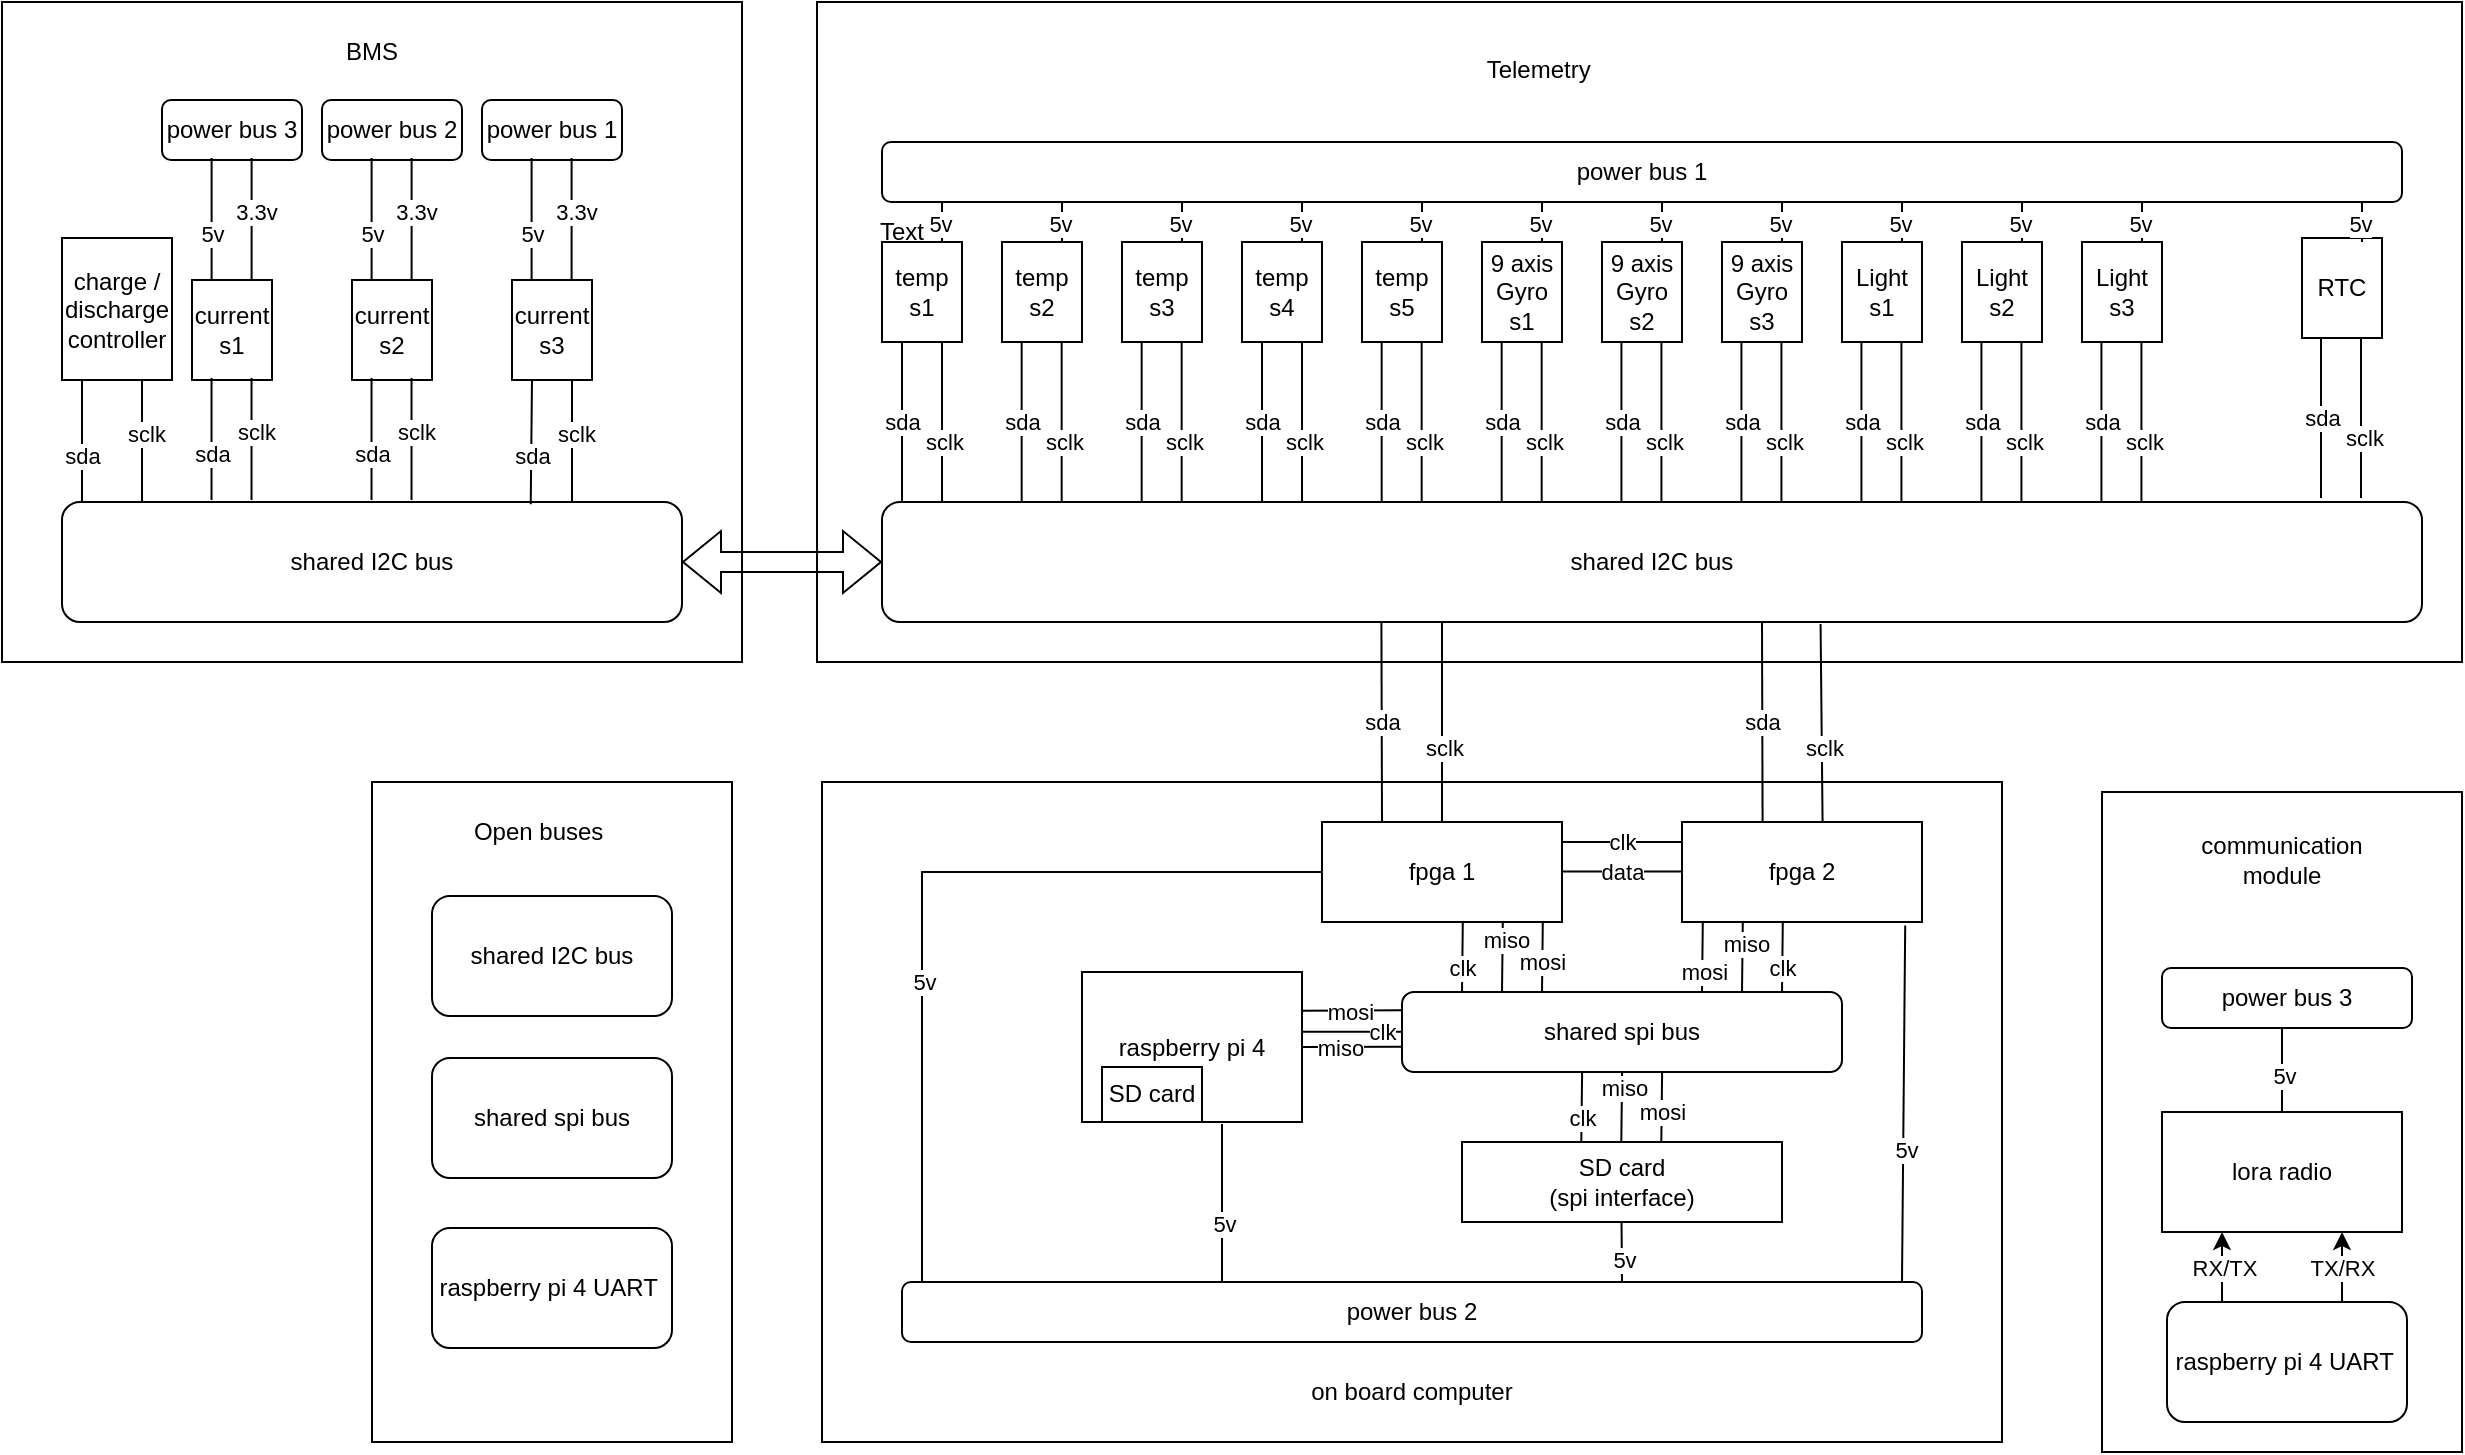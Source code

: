 <mxfile version="26.0.10">
  <diagram name="Page-1" id="bsBIxXo66SyJ4SMhKerk">
    <mxGraphModel dx="2284" dy="1846" grid="1" gridSize="10" guides="1" tooltips="1" connect="1" arrows="1" fold="1" page="1" pageScale="1" pageWidth="850" pageHeight="1100" math="0" shadow="0">
      <root>
        <mxCell id="0" />
        <mxCell id="1" parent="0" />
        <mxCell id="qgOZdKixDzJ8qkSyJ_fD-238" value="" style="rounded=0;whiteSpace=wrap;html=1;" parent="1" vertex="1">
          <mxGeometry x="-95" y="380" width="180" height="330" as="geometry" />
        </mxCell>
        <mxCell id="qgOZdKixDzJ8qkSyJ_fD-114" value="" style="rounded=0;whiteSpace=wrap;html=1;" parent="1" vertex="1">
          <mxGeometry x="-280" y="-10" width="370" height="330" as="geometry" />
        </mxCell>
        <mxCell id="qgOZdKixDzJ8qkSyJ_fD-48" value="" style="rounded=0;whiteSpace=wrap;html=1;" parent="1" vertex="1">
          <mxGeometry x="127.5" y="-10" width="822.5" height="330" as="geometry" />
        </mxCell>
        <mxCell id="qgOZdKixDzJ8qkSyJ_fD-2" value="" style="rounded=0;whiteSpace=wrap;html=1;" parent="1" vertex="1">
          <mxGeometry x="130" y="380" width="590" height="330" as="geometry" />
        </mxCell>
        <mxCell id="qgOZdKixDzJ8qkSyJ_fD-5" value="shared I2C bus" style="rounded=1;whiteSpace=wrap;html=1;" parent="1" vertex="1">
          <mxGeometry x="160" y="240" width="770" height="60" as="geometry" />
        </mxCell>
        <mxCell id="qgOZdKixDzJ8qkSyJ_fD-6" value="raspberry pi 4" style="rounded=0;whiteSpace=wrap;html=1;" parent="1" vertex="1">
          <mxGeometry x="260" y="475" width="110" height="75" as="geometry" />
        </mxCell>
        <mxCell id="qgOZdKixDzJ8qkSyJ_fD-7" value="fpga 1" style="rounded=0;whiteSpace=wrap;html=1;" parent="1" vertex="1">
          <mxGeometry x="380" y="400" width="120" height="50" as="geometry" />
        </mxCell>
        <mxCell id="qgOZdKixDzJ8qkSyJ_fD-8" value="fpga 2" style="rounded=0;whiteSpace=wrap;html=1;" parent="1" vertex="1">
          <mxGeometry x="560" y="400" width="120" height="50" as="geometry" />
        </mxCell>
        <mxCell id="qgOZdKixDzJ8qkSyJ_fD-10" value="temp&lt;div&gt;s1&lt;/div&gt;" style="rounded=0;whiteSpace=wrap;html=1;" parent="1" vertex="1">
          <mxGeometry x="160" y="110" width="40" height="50" as="geometry" />
        </mxCell>
        <mxCell id="qgOZdKixDzJ8qkSyJ_fD-11" value="temp&lt;div&gt;s2&lt;/div&gt;" style="rounded=0;whiteSpace=wrap;html=1;" parent="1" vertex="1">
          <mxGeometry x="220" y="110" width="40" height="50" as="geometry" />
        </mxCell>
        <mxCell id="qgOZdKixDzJ8qkSyJ_fD-12" value="temp&lt;div&gt;s3&lt;/div&gt;" style="rounded=0;whiteSpace=wrap;html=1;" parent="1" vertex="1">
          <mxGeometry x="280" y="110" width="40" height="50" as="geometry" />
        </mxCell>
        <mxCell id="qgOZdKixDzJ8qkSyJ_fD-13" value="temp&lt;div&gt;s4&lt;/div&gt;" style="rounded=0;whiteSpace=wrap;html=1;" parent="1" vertex="1">
          <mxGeometry x="340" y="110" width="40" height="50" as="geometry" />
        </mxCell>
        <mxCell id="qgOZdKixDzJ8qkSyJ_fD-16" value="SD card" style="rounded=0;whiteSpace=wrap;html=1;" parent="1" vertex="1">
          <mxGeometry x="270" y="522.5" width="50" height="27.5" as="geometry" />
        </mxCell>
        <mxCell id="qgOZdKixDzJ8qkSyJ_fD-17" value="SD card&lt;div&gt;(spi interface)&lt;/div&gt;" style="rounded=0;whiteSpace=wrap;html=1;" parent="1" vertex="1">
          <mxGeometry x="450" y="560" width="160" height="40" as="geometry" />
        </mxCell>
        <mxCell id="qgOZdKixDzJ8qkSyJ_fD-18" value="temp&lt;div&gt;s5&lt;/div&gt;" style="rounded=0;whiteSpace=wrap;html=1;" parent="1" vertex="1">
          <mxGeometry x="400" y="110" width="40" height="50" as="geometry" />
        </mxCell>
        <mxCell id="qgOZdKixDzJ8qkSyJ_fD-21" value="9 axis&lt;div&gt;Gyro s1&lt;/div&gt;" style="rounded=0;whiteSpace=wrap;html=1;" parent="1" vertex="1">
          <mxGeometry x="460" y="110" width="40" height="50" as="geometry" />
        </mxCell>
        <mxCell id="qgOZdKixDzJ8qkSyJ_fD-22" value="9 axis&lt;div&gt;Gyro s2&lt;/div&gt;" style="rounded=0;whiteSpace=wrap;html=1;" parent="1" vertex="1">
          <mxGeometry x="520" y="110" width="40" height="50" as="geometry" />
        </mxCell>
        <mxCell id="qgOZdKixDzJ8qkSyJ_fD-23" value="9 axis&lt;div&gt;Gyro s3&lt;/div&gt;" style="rounded=0;whiteSpace=wrap;html=1;" parent="1" vertex="1">
          <mxGeometry x="580" y="110" width="40" height="50" as="geometry" />
        </mxCell>
        <mxCell id="qgOZdKixDzJ8qkSyJ_fD-25" value="current&lt;div&gt;s1&lt;/div&gt;" style="rounded=0;whiteSpace=wrap;html=1;" parent="1" vertex="1">
          <mxGeometry x="-185" y="129" width="40" height="50" as="geometry" />
        </mxCell>
        <mxCell id="qgOZdKixDzJ8qkSyJ_fD-26" value="current&lt;div&gt;s2&lt;/div&gt;" style="rounded=0;whiteSpace=wrap;html=1;" parent="1" vertex="1">
          <mxGeometry x="-105" y="129" width="40" height="50" as="geometry" />
        </mxCell>
        <mxCell id="qgOZdKixDzJ8qkSyJ_fD-27" value="current&lt;div&gt;s3&lt;/div&gt;" style="rounded=0;whiteSpace=wrap;html=1;" parent="1" vertex="1">
          <mxGeometry x="-25" y="129" width="40" height="50" as="geometry" />
        </mxCell>
        <mxCell id="qgOZdKixDzJ8qkSyJ_fD-49" value="Telemetry&amp;nbsp;" style="text;html=1;align=center;verticalAlign=middle;whiteSpace=wrap;rounded=0;" parent="1" vertex="1">
          <mxGeometry x="390" y="9" width="200" height="30" as="geometry" />
        </mxCell>
        <mxCell id="qgOZdKixDzJ8qkSyJ_fD-52" value="sda" style="endArrow=none;html=1;rounded=0;entryX=0.25;entryY=1;entryDx=0;entryDy=0;" parent="1" target="qgOZdKixDzJ8qkSyJ_fD-10" edge="1">
          <mxGeometry width="50" height="50" relative="1" as="geometry">
            <mxPoint x="170" y="240" as="sourcePoint" />
            <mxPoint x="220" y="190" as="targetPoint" />
          </mxGeometry>
        </mxCell>
        <mxCell id="qgOZdKixDzJ8qkSyJ_fD-53" value="" style="endArrow=none;html=1;rounded=0;entryX=0.25;entryY=1;entryDx=0;entryDy=0;" parent="1" edge="1">
          <mxGeometry width="50" height="50" relative="1" as="geometry">
            <mxPoint x="190" y="240" as="sourcePoint" />
            <mxPoint x="190" y="160" as="targetPoint" />
          </mxGeometry>
        </mxCell>
        <mxCell id="qgOZdKixDzJ8qkSyJ_fD-54" value="sclk" style="edgeLabel;html=1;align=center;verticalAlign=middle;resizable=0;points=[];" parent="qgOZdKixDzJ8qkSyJ_fD-53" vertex="1" connectable="0">
          <mxGeometry x="-0.25" y="-1" relative="1" as="geometry">
            <mxPoint as="offset" />
          </mxGeometry>
        </mxCell>
        <mxCell id="qgOZdKixDzJ8qkSyJ_fD-55" value="sda" style="endArrow=none;html=1;rounded=0;entryX=0.25;entryY=1;entryDx=0;entryDy=0;" parent="1" edge="1">
          <mxGeometry width="50" height="50" relative="1" as="geometry">
            <mxPoint x="229.83" y="240" as="sourcePoint" />
            <mxPoint x="229.83" y="160" as="targetPoint" />
          </mxGeometry>
        </mxCell>
        <mxCell id="qgOZdKixDzJ8qkSyJ_fD-56" value="" style="endArrow=none;html=1;rounded=0;entryX=0.25;entryY=1;entryDx=0;entryDy=0;" parent="1" edge="1">
          <mxGeometry width="50" height="50" relative="1" as="geometry">
            <mxPoint x="249.83" y="240" as="sourcePoint" />
            <mxPoint x="249.83" y="160" as="targetPoint" />
          </mxGeometry>
        </mxCell>
        <mxCell id="qgOZdKixDzJ8qkSyJ_fD-57" value="sclk" style="edgeLabel;html=1;align=center;verticalAlign=middle;resizable=0;points=[];" parent="qgOZdKixDzJ8qkSyJ_fD-56" vertex="1" connectable="0">
          <mxGeometry x="-0.25" y="-1" relative="1" as="geometry">
            <mxPoint as="offset" />
          </mxGeometry>
        </mxCell>
        <mxCell id="qgOZdKixDzJ8qkSyJ_fD-58" value="sda" style="endArrow=none;html=1;rounded=0;entryX=0.25;entryY=1;entryDx=0;entryDy=0;" parent="1" edge="1">
          <mxGeometry width="50" height="50" relative="1" as="geometry">
            <mxPoint x="289.83" y="240" as="sourcePoint" />
            <mxPoint x="289.83" y="160" as="targetPoint" />
          </mxGeometry>
        </mxCell>
        <mxCell id="qgOZdKixDzJ8qkSyJ_fD-59" value="" style="endArrow=none;html=1;rounded=0;entryX=0.25;entryY=1;entryDx=0;entryDy=0;" parent="1" edge="1">
          <mxGeometry width="50" height="50" relative="1" as="geometry">
            <mxPoint x="309.83" y="240" as="sourcePoint" />
            <mxPoint x="309.83" y="160" as="targetPoint" />
          </mxGeometry>
        </mxCell>
        <mxCell id="qgOZdKixDzJ8qkSyJ_fD-60" value="sclk" style="edgeLabel;html=1;align=center;verticalAlign=middle;resizable=0;points=[];" parent="qgOZdKixDzJ8qkSyJ_fD-59" vertex="1" connectable="0">
          <mxGeometry x="-0.25" y="-1" relative="1" as="geometry">
            <mxPoint as="offset" />
          </mxGeometry>
        </mxCell>
        <mxCell id="qgOZdKixDzJ8qkSyJ_fD-61" value="sda" style="endArrow=none;html=1;rounded=0;entryX=0.25;entryY=1;entryDx=0;entryDy=0;" parent="1" edge="1">
          <mxGeometry width="50" height="50" relative="1" as="geometry">
            <mxPoint x="350" y="240" as="sourcePoint" />
            <mxPoint x="350" y="160" as="targetPoint" />
          </mxGeometry>
        </mxCell>
        <mxCell id="qgOZdKixDzJ8qkSyJ_fD-62" value="" style="endArrow=none;html=1;rounded=0;entryX=0.25;entryY=1;entryDx=0;entryDy=0;" parent="1" edge="1">
          <mxGeometry width="50" height="50" relative="1" as="geometry">
            <mxPoint x="370" y="240" as="sourcePoint" />
            <mxPoint x="370" y="160" as="targetPoint" />
          </mxGeometry>
        </mxCell>
        <mxCell id="qgOZdKixDzJ8qkSyJ_fD-63" value="sclk" style="edgeLabel;html=1;align=center;verticalAlign=middle;resizable=0;points=[];" parent="qgOZdKixDzJ8qkSyJ_fD-62" vertex="1" connectable="0">
          <mxGeometry x="-0.25" y="-1" relative="1" as="geometry">
            <mxPoint as="offset" />
          </mxGeometry>
        </mxCell>
        <mxCell id="qgOZdKixDzJ8qkSyJ_fD-64" value="sda" style="endArrow=none;html=1;rounded=0;entryX=0.25;entryY=1;entryDx=0;entryDy=0;" parent="1" edge="1">
          <mxGeometry width="50" height="50" relative="1" as="geometry">
            <mxPoint x="409.83" y="240" as="sourcePoint" />
            <mxPoint x="409.83" y="160" as="targetPoint" />
          </mxGeometry>
        </mxCell>
        <mxCell id="qgOZdKixDzJ8qkSyJ_fD-65" value="" style="endArrow=none;html=1;rounded=0;entryX=0.25;entryY=1;entryDx=0;entryDy=0;" parent="1" edge="1">
          <mxGeometry width="50" height="50" relative="1" as="geometry">
            <mxPoint x="429.83" y="240" as="sourcePoint" />
            <mxPoint x="429.83" y="160" as="targetPoint" />
          </mxGeometry>
        </mxCell>
        <mxCell id="qgOZdKixDzJ8qkSyJ_fD-66" value="sclk" style="edgeLabel;html=1;align=center;verticalAlign=middle;resizable=0;points=[];" parent="qgOZdKixDzJ8qkSyJ_fD-65" vertex="1" connectable="0">
          <mxGeometry x="-0.25" y="-1" relative="1" as="geometry">
            <mxPoint as="offset" />
          </mxGeometry>
        </mxCell>
        <mxCell id="qgOZdKixDzJ8qkSyJ_fD-67" value="sda" style="endArrow=none;html=1;rounded=0;entryX=0.25;entryY=1;entryDx=0;entryDy=0;" parent="1" edge="1">
          <mxGeometry width="50" height="50" relative="1" as="geometry">
            <mxPoint x="469.83" y="240" as="sourcePoint" />
            <mxPoint x="469.83" y="160" as="targetPoint" />
          </mxGeometry>
        </mxCell>
        <mxCell id="qgOZdKixDzJ8qkSyJ_fD-68" value="" style="endArrow=none;html=1;rounded=0;entryX=0.25;entryY=1;entryDx=0;entryDy=0;" parent="1" edge="1">
          <mxGeometry width="50" height="50" relative="1" as="geometry">
            <mxPoint x="489.83" y="240" as="sourcePoint" />
            <mxPoint x="489.83" y="160" as="targetPoint" />
          </mxGeometry>
        </mxCell>
        <mxCell id="qgOZdKixDzJ8qkSyJ_fD-69" value="sclk" style="edgeLabel;html=1;align=center;verticalAlign=middle;resizable=0;points=[];" parent="qgOZdKixDzJ8qkSyJ_fD-68" vertex="1" connectable="0">
          <mxGeometry x="-0.25" y="-1" relative="1" as="geometry">
            <mxPoint as="offset" />
          </mxGeometry>
        </mxCell>
        <mxCell id="qgOZdKixDzJ8qkSyJ_fD-70" value="sda" style="endArrow=none;html=1;rounded=0;entryX=0.25;entryY=1;entryDx=0;entryDy=0;" parent="1" edge="1">
          <mxGeometry width="50" height="50" relative="1" as="geometry">
            <mxPoint x="529.71" y="240" as="sourcePoint" />
            <mxPoint x="529.71" y="160" as="targetPoint" />
          </mxGeometry>
        </mxCell>
        <mxCell id="qgOZdKixDzJ8qkSyJ_fD-71" value="" style="endArrow=none;html=1;rounded=0;entryX=0.25;entryY=1;entryDx=0;entryDy=0;" parent="1" edge="1">
          <mxGeometry width="50" height="50" relative="1" as="geometry">
            <mxPoint x="549.71" y="240" as="sourcePoint" />
            <mxPoint x="549.71" y="160" as="targetPoint" />
          </mxGeometry>
        </mxCell>
        <mxCell id="qgOZdKixDzJ8qkSyJ_fD-72" value="sclk" style="edgeLabel;html=1;align=center;verticalAlign=middle;resizable=0;points=[];" parent="qgOZdKixDzJ8qkSyJ_fD-71" vertex="1" connectable="0">
          <mxGeometry x="-0.25" y="-1" relative="1" as="geometry">
            <mxPoint as="offset" />
          </mxGeometry>
        </mxCell>
        <mxCell id="qgOZdKixDzJ8qkSyJ_fD-73" value="sda" style="endArrow=none;html=1;rounded=0;entryX=0.25;entryY=1;entryDx=0;entryDy=0;" parent="1" edge="1">
          <mxGeometry width="50" height="50" relative="1" as="geometry">
            <mxPoint x="589.71" y="240" as="sourcePoint" />
            <mxPoint x="589.71" y="160" as="targetPoint" />
          </mxGeometry>
        </mxCell>
        <mxCell id="qgOZdKixDzJ8qkSyJ_fD-74" value="" style="endArrow=none;html=1;rounded=0;entryX=0.25;entryY=1;entryDx=0;entryDy=0;" parent="1" edge="1">
          <mxGeometry width="50" height="50" relative="1" as="geometry">
            <mxPoint x="609.71" y="240" as="sourcePoint" />
            <mxPoint x="609.71" y="160" as="targetPoint" />
          </mxGeometry>
        </mxCell>
        <mxCell id="qgOZdKixDzJ8qkSyJ_fD-75" value="sclk" style="edgeLabel;html=1;align=center;verticalAlign=middle;resizable=0;points=[];" parent="qgOZdKixDzJ8qkSyJ_fD-74" vertex="1" connectable="0">
          <mxGeometry x="-0.25" y="-1" relative="1" as="geometry">
            <mxPoint as="offset" />
          </mxGeometry>
        </mxCell>
        <mxCell id="qgOZdKixDzJ8qkSyJ_fD-76" value="sda" style="endArrow=none;html=1;rounded=0;entryX=0.25;entryY=1;entryDx=0;entryDy=0;" parent="1" edge="1">
          <mxGeometry width="50" height="50" relative="1" as="geometry">
            <mxPoint x="649.71" y="240" as="sourcePoint" />
            <mxPoint x="649.71" y="160" as="targetPoint" />
          </mxGeometry>
        </mxCell>
        <mxCell id="qgOZdKixDzJ8qkSyJ_fD-77" value="" style="endArrow=none;html=1;rounded=0;entryX=0.25;entryY=1;entryDx=0;entryDy=0;" parent="1" edge="1">
          <mxGeometry width="50" height="50" relative="1" as="geometry">
            <mxPoint x="669.71" y="240" as="sourcePoint" />
            <mxPoint x="669.71" y="160" as="targetPoint" />
          </mxGeometry>
        </mxCell>
        <mxCell id="qgOZdKixDzJ8qkSyJ_fD-78" value="sclk" style="edgeLabel;html=1;align=center;verticalAlign=middle;resizable=0;points=[];" parent="qgOZdKixDzJ8qkSyJ_fD-77" vertex="1" connectable="0">
          <mxGeometry x="-0.25" y="-1" relative="1" as="geometry">
            <mxPoint as="offset" />
          </mxGeometry>
        </mxCell>
        <mxCell id="qgOZdKixDzJ8qkSyJ_fD-79" value="sda" style="endArrow=none;html=1;rounded=0;entryX=0.25;entryY=1;entryDx=0;entryDy=0;exitX=0.25;exitY=0;exitDx=0;exitDy=0;" parent="1" source="qgOZdKixDzJ8qkSyJ_fD-7" edge="1">
          <mxGeometry width="50" height="50" relative="1" as="geometry">
            <mxPoint x="409.71" y="380" as="sourcePoint" />
            <mxPoint x="409.71" y="300" as="targetPoint" />
          </mxGeometry>
        </mxCell>
        <mxCell id="qgOZdKixDzJ8qkSyJ_fD-80" value="" style="endArrow=none;html=1;rounded=0;exitX=0.422;exitY=0;exitDx=0;exitDy=0;exitPerimeter=0;" parent="1" edge="1">
          <mxGeometry width="50" height="50" relative="1" as="geometry">
            <mxPoint x="440" y="400" as="sourcePoint" />
            <mxPoint x="440" y="300" as="targetPoint" />
          </mxGeometry>
        </mxCell>
        <mxCell id="qgOZdKixDzJ8qkSyJ_fD-81" value="sclk" style="edgeLabel;html=1;align=center;verticalAlign=middle;resizable=0;points=[];" parent="qgOZdKixDzJ8qkSyJ_fD-80" vertex="1" connectable="0">
          <mxGeometry x="-0.25" y="-1" relative="1" as="geometry">
            <mxPoint as="offset" />
          </mxGeometry>
        </mxCell>
        <mxCell id="qgOZdKixDzJ8qkSyJ_fD-84" value="sda" style="endArrow=none;html=1;rounded=0;entryX=0.25;entryY=1;entryDx=0;entryDy=0;exitX=0.25;exitY=0;exitDx=0;exitDy=0;" parent="1" edge="1">
          <mxGeometry width="50" height="50" relative="1" as="geometry">
            <mxPoint x="600.29" y="400" as="sourcePoint" />
            <mxPoint x="600" y="300" as="targetPoint" />
          </mxGeometry>
        </mxCell>
        <mxCell id="qgOZdKixDzJ8qkSyJ_fD-85" value="" style="endArrow=none;html=1;rounded=0;exitX=0.422;exitY=0;exitDx=0;exitDy=0;exitPerimeter=0;entryX=0.537;entryY=1.011;entryDx=0;entryDy=0;entryPerimeter=0;" parent="1" edge="1">
          <mxGeometry width="50" height="50" relative="1" as="geometry">
            <mxPoint x="630.29" y="400" as="sourcePoint" />
            <mxPoint x="629.29" y="301" as="targetPoint" />
          </mxGeometry>
        </mxCell>
        <mxCell id="qgOZdKixDzJ8qkSyJ_fD-86" value="sclk" style="edgeLabel;html=1;align=center;verticalAlign=middle;resizable=0;points=[];" parent="qgOZdKixDzJ8qkSyJ_fD-85" vertex="1" connectable="0">
          <mxGeometry x="-0.25" y="-1" relative="1" as="geometry">
            <mxPoint as="offset" />
          </mxGeometry>
        </mxCell>
        <mxCell id="qgOZdKixDzJ8qkSyJ_fD-87" value="clk" style="endArrow=none;html=1;rounded=0;entryX=0;entryY=0.5;entryDx=0;entryDy=0;exitX=1;exitY=0.5;exitDx=0;exitDy=0;" parent="1" edge="1">
          <mxGeometry width="50" height="50" relative="1" as="geometry">
            <mxPoint x="500" y="410" as="sourcePoint" />
            <mxPoint x="560" y="410" as="targetPoint" />
          </mxGeometry>
        </mxCell>
        <mxCell id="qgOZdKixDzJ8qkSyJ_fD-88" value="data" style="endArrow=none;html=1;rounded=0;entryX=0;entryY=0.5;entryDx=0;entryDy=0;exitX=1;exitY=0.5;exitDx=0;exitDy=0;" parent="1" edge="1">
          <mxGeometry width="50" height="50" relative="1" as="geometry">
            <mxPoint x="500" y="424.71" as="sourcePoint" />
            <mxPoint x="560" y="424.71" as="targetPoint" />
          </mxGeometry>
        </mxCell>
        <mxCell id="qgOZdKixDzJ8qkSyJ_fD-101" value="" style="endArrow=none;html=1;rounded=0;entryX=0.67;entryY=0.992;entryDx=0;entryDy=0;entryPerimeter=0;exitX=0;exitY=0;exitDx=0;exitDy=0;" parent="1" edge="1">
          <mxGeometry width="50" height="50" relative="1" as="geometry">
            <mxPoint x="470" y="485.4" as="sourcePoint" />
            <mxPoint x="470.4" y="450" as="targetPoint" />
          </mxGeometry>
        </mxCell>
        <mxCell id="qgOZdKixDzJ8qkSyJ_fD-107" value="miso" style="edgeLabel;html=1;align=center;verticalAlign=middle;resizable=0;points=[];" parent="qgOZdKixDzJ8qkSyJ_fD-101" vertex="1" connectable="0">
          <mxGeometry x="0.537" y="-1" relative="1" as="geometry">
            <mxPoint as="offset" />
          </mxGeometry>
        </mxCell>
        <mxCell id="qgOZdKixDzJ8qkSyJ_fD-102" value="" style="endArrow=none;html=1;rounded=0;entryX=0.67;entryY=0.992;entryDx=0;entryDy=0;entryPerimeter=0;exitX=0;exitY=0;exitDx=0;exitDy=0;" parent="1" edge="1">
          <mxGeometry width="50" height="50" relative="1" as="geometry">
            <mxPoint x="490" y="485.4" as="sourcePoint" />
            <mxPoint x="490.4" y="450" as="targetPoint" />
          </mxGeometry>
        </mxCell>
        <mxCell id="qgOZdKixDzJ8qkSyJ_fD-108" value="mosi" style="edgeLabel;html=1;align=center;verticalAlign=middle;resizable=0;points=[];" parent="qgOZdKixDzJ8qkSyJ_fD-102" vertex="1" connectable="0">
          <mxGeometry x="-0.638" relative="1" as="geometry">
            <mxPoint y="-9" as="offset" />
          </mxGeometry>
        </mxCell>
        <mxCell id="qgOZdKixDzJ8qkSyJ_fD-103" value="" style="endArrow=none;html=1;rounded=0;entryX=0.67;entryY=0.992;entryDx=0;entryDy=0;entryPerimeter=0;exitX=0;exitY=0;exitDx=0;exitDy=0;" parent="1" edge="1">
          <mxGeometry width="50" height="50" relative="1" as="geometry">
            <mxPoint x="570" y="485.4" as="sourcePoint" />
            <mxPoint x="570.4" y="450" as="targetPoint" />
          </mxGeometry>
        </mxCell>
        <mxCell id="qgOZdKixDzJ8qkSyJ_fD-109" value="mosi" style="edgeLabel;html=1;align=center;verticalAlign=middle;resizable=0;points=[];" parent="qgOZdKixDzJ8qkSyJ_fD-103" vertex="1" connectable="0">
          <mxGeometry x="-0.419" y="-1" relative="1" as="geometry">
            <mxPoint as="offset" />
          </mxGeometry>
        </mxCell>
        <mxCell id="qgOZdKixDzJ8qkSyJ_fD-104" value="" style="endArrow=none;html=1;rounded=0;entryX=0.67;entryY=0.992;entryDx=0;entryDy=0;entryPerimeter=0;exitX=0;exitY=0;exitDx=0;exitDy=0;" parent="1" edge="1">
          <mxGeometry width="50" height="50" relative="1" as="geometry">
            <mxPoint x="590" y="485.4" as="sourcePoint" />
            <mxPoint x="590.4" y="450" as="targetPoint" />
          </mxGeometry>
        </mxCell>
        <mxCell id="qgOZdKixDzJ8qkSyJ_fD-110" value="miso" style="edgeLabel;html=1;align=center;verticalAlign=middle;resizable=0;points=[];" parent="qgOZdKixDzJ8qkSyJ_fD-104" vertex="1" connectable="0">
          <mxGeometry x="0.647" y="-1" relative="1" as="geometry">
            <mxPoint y="4" as="offset" />
          </mxGeometry>
        </mxCell>
        <mxCell id="qgOZdKixDzJ8qkSyJ_fD-105" value="" style="endArrow=none;html=1;rounded=0;entryX=0.67;entryY=0.992;entryDx=0;entryDy=0;entryPerimeter=0;exitX=0;exitY=0;exitDx=0;exitDy=0;" parent="1" edge="1">
          <mxGeometry width="50" height="50" relative="1" as="geometry">
            <mxPoint x="450" y="485.4" as="sourcePoint" />
            <mxPoint x="450.4" y="450" as="targetPoint" />
          </mxGeometry>
        </mxCell>
        <mxCell id="qgOZdKixDzJ8qkSyJ_fD-106" value="clk" style="edgeLabel;html=1;align=center;verticalAlign=middle;resizable=0;points=[];" parent="qgOZdKixDzJ8qkSyJ_fD-105" vertex="1" connectable="0">
          <mxGeometry x="-0.292" relative="1" as="geometry">
            <mxPoint as="offset" />
          </mxGeometry>
        </mxCell>
        <mxCell id="qgOZdKixDzJ8qkSyJ_fD-111" value="" style="endArrow=none;html=1;rounded=0;entryX=0.67;entryY=0.992;entryDx=0;entryDy=0;entryPerimeter=0;exitX=0;exitY=0;exitDx=0;exitDy=0;" parent="1" edge="1">
          <mxGeometry width="50" height="50" relative="1" as="geometry">
            <mxPoint x="610" y="485.4" as="sourcePoint" />
            <mxPoint x="610.4" y="450" as="targetPoint" />
          </mxGeometry>
        </mxCell>
        <mxCell id="qgOZdKixDzJ8qkSyJ_fD-112" value="clk" style="edgeLabel;html=1;align=center;verticalAlign=middle;resizable=0;points=[];" parent="qgOZdKixDzJ8qkSyJ_fD-111" vertex="1" connectable="0">
          <mxGeometry x="-0.292" relative="1" as="geometry">
            <mxPoint as="offset" />
          </mxGeometry>
        </mxCell>
        <mxCell id="qgOZdKixDzJ8qkSyJ_fD-116" value="shared I2C bus" style="rounded=1;whiteSpace=wrap;html=1;" parent="1" vertex="1">
          <mxGeometry x="-250" y="240" width="310" height="60" as="geometry" />
        </mxCell>
        <mxCell id="qgOZdKixDzJ8qkSyJ_fD-117" value="" style="shape=flexArrow;endArrow=classic;startArrow=classic;html=1;rounded=0;exitX=1;exitY=0.5;exitDx=0;exitDy=0;entryX=0;entryY=0.5;entryDx=0;entryDy=0;" parent="1" source="qgOZdKixDzJ8qkSyJ_fD-116" target="qgOZdKixDzJ8qkSyJ_fD-5" edge="1">
          <mxGeometry width="100" height="100" relative="1" as="geometry">
            <mxPoint x="-60" y="290" as="sourcePoint" />
            <mxPoint x="40" y="190" as="targetPoint" />
          </mxGeometry>
        </mxCell>
        <mxCell id="qgOZdKixDzJ8qkSyJ_fD-119" value="" style="endArrow=none;html=1;rounded=0;entryX=0.25;entryY=1;entryDx=0;entryDy=0;exitX=0.756;exitY=0.018;exitDx=0;exitDy=0;exitPerimeter=0;" parent="1" source="qgOZdKixDzJ8qkSyJ_fD-116" target="qgOZdKixDzJ8qkSyJ_fD-27" edge="1">
          <mxGeometry width="50" height="50" relative="1" as="geometry">
            <mxPoint x="20" y="200.002" as="sourcePoint" />
            <mxPoint x="-50" y="202.19" as="targetPoint" />
          </mxGeometry>
        </mxCell>
        <mxCell id="qgOZdKixDzJ8qkSyJ_fD-122" value="sda" style="edgeLabel;html=1;align=center;verticalAlign=middle;resizable=0;points=[];" parent="qgOZdKixDzJ8qkSyJ_fD-119" vertex="1" connectable="0">
          <mxGeometry x="-0.224" relative="1" as="geometry">
            <mxPoint as="offset" />
          </mxGeometry>
        </mxCell>
        <mxCell id="qgOZdKixDzJ8qkSyJ_fD-121" value="" style="endArrow=none;html=1;rounded=0;entryX=0.25;entryY=1;entryDx=0;entryDy=0;exitX=0.756;exitY=0.018;exitDx=0;exitDy=0;exitPerimeter=0;" parent="1" edge="1">
          <mxGeometry width="50" height="50" relative="1" as="geometry">
            <mxPoint x="5" y="240" as="sourcePoint" />
            <mxPoint x="5" y="179" as="targetPoint" />
          </mxGeometry>
        </mxCell>
        <mxCell id="qgOZdKixDzJ8qkSyJ_fD-123" value="sclk" style="edgeLabel;html=1;align=center;verticalAlign=middle;resizable=0;points=[];" parent="qgOZdKixDzJ8qkSyJ_fD-121" vertex="1" connectable="0">
          <mxGeometry x="0.12" y="-2" relative="1" as="geometry">
            <mxPoint as="offset" />
          </mxGeometry>
        </mxCell>
        <mxCell id="qgOZdKixDzJ8qkSyJ_fD-124" value="power bus 1" style="rounded=1;whiteSpace=wrap;html=1;" parent="1" vertex="1">
          <mxGeometry x="-40" y="39" width="70" height="30" as="geometry" />
        </mxCell>
        <mxCell id="qgOZdKixDzJ8qkSyJ_fD-126" value="" style="endArrow=none;html=1;rounded=0;entryX=0.25;entryY=1;entryDx=0;entryDy=0;exitX=0.756;exitY=0.018;exitDx=0;exitDy=0;exitPerimeter=0;" parent="1" edge="1">
          <mxGeometry width="50" height="50" relative="1" as="geometry">
            <mxPoint x="-15.2" y="129" as="sourcePoint" />
            <mxPoint x="-15.2" y="68" as="targetPoint" />
          </mxGeometry>
        </mxCell>
        <mxCell id="qgOZdKixDzJ8qkSyJ_fD-127" value="5v" style="edgeLabel;html=1;align=center;verticalAlign=middle;resizable=0;points=[];" parent="qgOZdKixDzJ8qkSyJ_fD-126" vertex="1" connectable="0">
          <mxGeometry x="-0.224" relative="1" as="geometry">
            <mxPoint as="offset" />
          </mxGeometry>
        </mxCell>
        <mxCell id="qgOZdKixDzJ8qkSyJ_fD-128" value="" style="endArrow=none;html=1;rounded=0;entryX=0.25;entryY=1;entryDx=0;entryDy=0;exitX=0.756;exitY=0.018;exitDx=0;exitDy=0;exitPerimeter=0;" parent="1" edge="1">
          <mxGeometry width="50" height="50" relative="1" as="geometry">
            <mxPoint x="4.8" y="129" as="sourcePoint" />
            <mxPoint x="4.8" y="68" as="targetPoint" />
          </mxGeometry>
        </mxCell>
        <mxCell id="qgOZdKixDzJ8qkSyJ_fD-129" value="3.3v" style="edgeLabel;html=1;align=center;verticalAlign=middle;resizable=0;points=[];" parent="qgOZdKixDzJ8qkSyJ_fD-128" vertex="1" connectable="0">
          <mxGeometry x="0.12" y="-2" relative="1" as="geometry">
            <mxPoint as="offset" />
          </mxGeometry>
        </mxCell>
        <mxCell id="qgOZdKixDzJ8qkSyJ_fD-130" value="power bus 1" style="rounded=1;whiteSpace=wrap;html=1;" parent="1" vertex="1">
          <mxGeometry x="160" y="60" width="760" height="30" as="geometry" />
        </mxCell>
        <mxCell id="qgOZdKixDzJ8qkSyJ_fD-131" value="" style="endArrow=none;html=1;rounded=0;exitX=0.75;exitY=0;exitDx=0;exitDy=0;" parent="1" source="qgOZdKixDzJ8qkSyJ_fD-10" edge="1">
          <mxGeometry width="50" height="50" relative="1" as="geometry">
            <mxPoint x="140" y="140" as="sourcePoint" />
            <mxPoint x="190" y="90" as="targetPoint" />
          </mxGeometry>
        </mxCell>
        <mxCell id="qgOZdKixDzJ8qkSyJ_fD-132" value="5v" style="edgeLabel;html=1;align=center;verticalAlign=middle;resizable=0;points=[];" parent="qgOZdKixDzJ8qkSyJ_fD-131" vertex="1" connectable="0">
          <mxGeometry x="-0.033" y="1" relative="1" as="geometry">
            <mxPoint as="offset" />
          </mxGeometry>
        </mxCell>
        <mxCell id="qgOZdKixDzJ8qkSyJ_fD-134" value="" style="endArrow=none;html=1;rounded=0;exitX=0.75;exitY=0;exitDx=0;exitDy=0;" parent="1" edge="1">
          <mxGeometry width="50" height="50" relative="1" as="geometry">
            <mxPoint x="250" y="110" as="sourcePoint" />
            <mxPoint x="250" y="90" as="targetPoint" />
          </mxGeometry>
        </mxCell>
        <mxCell id="qgOZdKixDzJ8qkSyJ_fD-135" value="5v" style="edgeLabel;html=1;align=center;verticalAlign=middle;resizable=0;points=[];" parent="qgOZdKixDzJ8qkSyJ_fD-134" vertex="1" connectable="0">
          <mxGeometry x="-0.033" y="1" relative="1" as="geometry">
            <mxPoint as="offset" />
          </mxGeometry>
        </mxCell>
        <mxCell id="qgOZdKixDzJ8qkSyJ_fD-136" value="" style="endArrow=none;html=1;rounded=0;exitX=0.75;exitY=0;exitDx=0;exitDy=0;" parent="1" edge="1">
          <mxGeometry width="50" height="50" relative="1" as="geometry">
            <mxPoint x="310" y="110" as="sourcePoint" />
            <mxPoint x="310" y="90" as="targetPoint" />
          </mxGeometry>
        </mxCell>
        <mxCell id="qgOZdKixDzJ8qkSyJ_fD-137" value="5v" style="edgeLabel;html=1;align=center;verticalAlign=middle;resizable=0;points=[];" parent="qgOZdKixDzJ8qkSyJ_fD-136" vertex="1" connectable="0">
          <mxGeometry x="-0.033" y="1" relative="1" as="geometry">
            <mxPoint as="offset" />
          </mxGeometry>
        </mxCell>
        <mxCell id="qgOZdKixDzJ8qkSyJ_fD-138" value="" style="endArrow=none;html=1;rounded=0;exitX=0.75;exitY=0;exitDx=0;exitDy=0;" parent="1" edge="1">
          <mxGeometry width="50" height="50" relative="1" as="geometry">
            <mxPoint x="370" y="110" as="sourcePoint" />
            <mxPoint x="370" y="90" as="targetPoint" />
          </mxGeometry>
        </mxCell>
        <mxCell id="qgOZdKixDzJ8qkSyJ_fD-139" value="5v" style="edgeLabel;html=1;align=center;verticalAlign=middle;resizable=0;points=[];" parent="qgOZdKixDzJ8qkSyJ_fD-138" vertex="1" connectable="0">
          <mxGeometry x="-0.033" y="1" relative="1" as="geometry">
            <mxPoint as="offset" />
          </mxGeometry>
        </mxCell>
        <mxCell id="qgOZdKixDzJ8qkSyJ_fD-140" value="" style="endArrow=none;html=1;rounded=0;exitX=0.75;exitY=0;exitDx=0;exitDy=0;" parent="1" edge="1">
          <mxGeometry width="50" height="50" relative="1" as="geometry">
            <mxPoint x="430" y="110" as="sourcePoint" />
            <mxPoint x="430" y="90" as="targetPoint" />
          </mxGeometry>
        </mxCell>
        <mxCell id="qgOZdKixDzJ8qkSyJ_fD-141" value="5v" style="edgeLabel;html=1;align=center;verticalAlign=middle;resizable=0;points=[];" parent="qgOZdKixDzJ8qkSyJ_fD-140" vertex="1" connectable="0">
          <mxGeometry x="-0.033" y="1" relative="1" as="geometry">
            <mxPoint as="offset" />
          </mxGeometry>
        </mxCell>
        <mxCell id="qgOZdKixDzJ8qkSyJ_fD-142" value="" style="endArrow=none;html=1;rounded=0;exitX=0.75;exitY=0;exitDx=0;exitDy=0;" parent="1" edge="1">
          <mxGeometry width="50" height="50" relative="1" as="geometry">
            <mxPoint x="490" y="110" as="sourcePoint" />
            <mxPoint x="490" y="90" as="targetPoint" />
          </mxGeometry>
        </mxCell>
        <mxCell id="qgOZdKixDzJ8qkSyJ_fD-143" value="5v" style="edgeLabel;html=1;align=center;verticalAlign=middle;resizable=0;points=[];" parent="qgOZdKixDzJ8qkSyJ_fD-142" vertex="1" connectable="0">
          <mxGeometry x="-0.033" y="1" relative="1" as="geometry">
            <mxPoint as="offset" />
          </mxGeometry>
        </mxCell>
        <mxCell id="qgOZdKixDzJ8qkSyJ_fD-144" value="" style="endArrow=none;html=1;rounded=0;exitX=0.75;exitY=0;exitDx=0;exitDy=0;" parent="1" edge="1">
          <mxGeometry width="50" height="50" relative="1" as="geometry">
            <mxPoint x="550" y="110" as="sourcePoint" />
            <mxPoint x="550" y="90" as="targetPoint" />
          </mxGeometry>
        </mxCell>
        <mxCell id="qgOZdKixDzJ8qkSyJ_fD-145" value="5v" style="edgeLabel;html=1;align=center;verticalAlign=middle;resizable=0;points=[];" parent="qgOZdKixDzJ8qkSyJ_fD-144" vertex="1" connectable="0">
          <mxGeometry x="-0.033" y="1" relative="1" as="geometry">
            <mxPoint as="offset" />
          </mxGeometry>
        </mxCell>
        <mxCell id="qgOZdKixDzJ8qkSyJ_fD-146" value="" style="endArrow=none;html=1;rounded=0;exitX=0.75;exitY=0;exitDx=0;exitDy=0;" parent="1" edge="1">
          <mxGeometry width="50" height="50" relative="1" as="geometry">
            <mxPoint x="610" y="110" as="sourcePoint" />
            <mxPoint x="610" y="90" as="targetPoint" />
          </mxGeometry>
        </mxCell>
        <mxCell id="qgOZdKixDzJ8qkSyJ_fD-147" value="5v" style="edgeLabel;html=1;align=center;verticalAlign=middle;resizable=0;points=[];" parent="qgOZdKixDzJ8qkSyJ_fD-146" vertex="1" connectable="0">
          <mxGeometry x="-0.033" y="1" relative="1" as="geometry">
            <mxPoint as="offset" />
          </mxGeometry>
        </mxCell>
        <mxCell id="qgOZdKixDzJ8qkSyJ_fD-148" value="" style="endArrow=none;html=1;rounded=0;exitX=0.75;exitY=0;exitDx=0;exitDy=0;" parent="1" edge="1">
          <mxGeometry width="50" height="50" relative="1" as="geometry">
            <mxPoint x="670" y="110" as="sourcePoint" />
            <mxPoint x="670" y="90" as="targetPoint" />
          </mxGeometry>
        </mxCell>
        <mxCell id="qgOZdKixDzJ8qkSyJ_fD-149" value="5v" style="edgeLabel;html=1;align=center;verticalAlign=middle;resizable=0;points=[];" parent="qgOZdKixDzJ8qkSyJ_fD-148" vertex="1" connectable="0">
          <mxGeometry x="-0.033" y="1" relative="1" as="geometry">
            <mxPoint as="offset" />
          </mxGeometry>
        </mxCell>
        <mxCell id="qgOZdKixDzJ8qkSyJ_fD-150" value="" style="endArrow=none;html=1;rounded=0;entryX=0.25;entryY=1;entryDx=0;entryDy=0;exitX=0.756;exitY=0.018;exitDx=0;exitDy=0;exitPerimeter=0;" parent="1" edge="1">
          <mxGeometry width="50" height="50" relative="1" as="geometry">
            <mxPoint x="-95.24" y="239" as="sourcePoint" />
            <mxPoint x="-95.24" y="178" as="targetPoint" />
          </mxGeometry>
        </mxCell>
        <mxCell id="qgOZdKixDzJ8qkSyJ_fD-151" value="sda" style="edgeLabel;html=1;align=center;verticalAlign=middle;resizable=0;points=[];" parent="qgOZdKixDzJ8qkSyJ_fD-150" vertex="1" connectable="0">
          <mxGeometry x="-0.224" relative="1" as="geometry">
            <mxPoint as="offset" />
          </mxGeometry>
        </mxCell>
        <mxCell id="qgOZdKixDzJ8qkSyJ_fD-152" value="" style="endArrow=none;html=1;rounded=0;entryX=0.25;entryY=1;entryDx=0;entryDy=0;exitX=0.756;exitY=0.018;exitDx=0;exitDy=0;exitPerimeter=0;" parent="1" edge="1">
          <mxGeometry width="50" height="50" relative="1" as="geometry">
            <mxPoint x="-75.24" y="239" as="sourcePoint" />
            <mxPoint x="-75.24" y="178" as="targetPoint" />
          </mxGeometry>
        </mxCell>
        <mxCell id="qgOZdKixDzJ8qkSyJ_fD-153" value="sclk" style="edgeLabel;html=1;align=center;verticalAlign=middle;resizable=0;points=[];" parent="qgOZdKixDzJ8qkSyJ_fD-152" vertex="1" connectable="0">
          <mxGeometry x="0.12" y="-2" relative="1" as="geometry">
            <mxPoint as="offset" />
          </mxGeometry>
        </mxCell>
        <mxCell id="qgOZdKixDzJ8qkSyJ_fD-154" value="" style="endArrow=none;html=1;rounded=0;entryX=0.25;entryY=1;entryDx=0;entryDy=0;exitX=0.756;exitY=0.018;exitDx=0;exitDy=0;exitPerimeter=0;" parent="1" edge="1">
          <mxGeometry width="50" height="50" relative="1" as="geometry">
            <mxPoint x="-175.24" y="239" as="sourcePoint" />
            <mxPoint x="-175.24" y="178" as="targetPoint" />
          </mxGeometry>
        </mxCell>
        <mxCell id="qgOZdKixDzJ8qkSyJ_fD-155" value="sda" style="edgeLabel;html=1;align=center;verticalAlign=middle;resizable=0;points=[];" parent="qgOZdKixDzJ8qkSyJ_fD-154" vertex="1" connectable="0">
          <mxGeometry x="-0.224" relative="1" as="geometry">
            <mxPoint as="offset" />
          </mxGeometry>
        </mxCell>
        <mxCell id="qgOZdKixDzJ8qkSyJ_fD-156" value="" style="endArrow=none;html=1;rounded=0;entryX=0.25;entryY=1;entryDx=0;entryDy=0;exitX=0.756;exitY=0.018;exitDx=0;exitDy=0;exitPerimeter=0;" parent="1" edge="1">
          <mxGeometry width="50" height="50" relative="1" as="geometry">
            <mxPoint x="-155.24" y="239" as="sourcePoint" />
            <mxPoint x="-155.24" y="178" as="targetPoint" />
          </mxGeometry>
        </mxCell>
        <mxCell id="qgOZdKixDzJ8qkSyJ_fD-157" value="sclk" style="edgeLabel;html=1;align=center;verticalAlign=middle;resizable=0;points=[];" parent="qgOZdKixDzJ8qkSyJ_fD-156" vertex="1" connectable="0">
          <mxGeometry x="0.12" y="-2" relative="1" as="geometry">
            <mxPoint as="offset" />
          </mxGeometry>
        </mxCell>
        <mxCell id="qgOZdKixDzJ8qkSyJ_fD-158" value="power bus 2" style="rounded=1;whiteSpace=wrap;html=1;" parent="1" vertex="1">
          <mxGeometry x="-120" y="39" width="70" height="30" as="geometry" />
        </mxCell>
        <mxCell id="qgOZdKixDzJ8qkSyJ_fD-159" value="" style="endArrow=none;html=1;rounded=0;entryX=0.25;entryY=1;entryDx=0;entryDy=0;exitX=0.756;exitY=0.018;exitDx=0;exitDy=0;exitPerimeter=0;" parent="1" edge="1">
          <mxGeometry width="50" height="50" relative="1" as="geometry">
            <mxPoint x="-95.2" y="129" as="sourcePoint" />
            <mxPoint x="-95.2" y="68" as="targetPoint" />
          </mxGeometry>
        </mxCell>
        <mxCell id="qgOZdKixDzJ8qkSyJ_fD-160" value="5v" style="edgeLabel;html=1;align=center;verticalAlign=middle;resizable=0;points=[];" parent="qgOZdKixDzJ8qkSyJ_fD-159" vertex="1" connectable="0">
          <mxGeometry x="-0.224" relative="1" as="geometry">
            <mxPoint as="offset" />
          </mxGeometry>
        </mxCell>
        <mxCell id="qgOZdKixDzJ8qkSyJ_fD-161" value="" style="endArrow=none;html=1;rounded=0;entryX=0.25;entryY=1;entryDx=0;entryDy=0;exitX=0.756;exitY=0.018;exitDx=0;exitDy=0;exitPerimeter=0;" parent="1" edge="1">
          <mxGeometry width="50" height="50" relative="1" as="geometry">
            <mxPoint x="-75.2" y="129" as="sourcePoint" />
            <mxPoint x="-75.2" y="68" as="targetPoint" />
          </mxGeometry>
        </mxCell>
        <mxCell id="qgOZdKixDzJ8qkSyJ_fD-162" value="3.3v" style="edgeLabel;html=1;align=center;verticalAlign=middle;resizable=0;points=[];" parent="qgOZdKixDzJ8qkSyJ_fD-161" vertex="1" connectable="0">
          <mxGeometry x="0.12" y="-2" relative="1" as="geometry">
            <mxPoint as="offset" />
          </mxGeometry>
        </mxCell>
        <mxCell id="qgOZdKixDzJ8qkSyJ_fD-163" value="power bus 3" style="rounded=1;whiteSpace=wrap;html=1;" parent="1" vertex="1">
          <mxGeometry x="-200" y="39" width="70" height="30" as="geometry" />
        </mxCell>
        <mxCell id="qgOZdKixDzJ8qkSyJ_fD-164" value="" style="endArrow=none;html=1;rounded=0;entryX=0.25;entryY=1;entryDx=0;entryDy=0;exitX=0.756;exitY=0.018;exitDx=0;exitDy=0;exitPerimeter=0;" parent="1" edge="1">
          <mxGeometry width="50" height="50" relative="1" as="geometry">
            <mxPoint x="-175.2" y="129" as="sourcePoint" />
            <mxPoint x="-175.2" y="68" as="targetPoint" />
          </mxGeometry>
        </mxCell>
        <mxCell id="qgOZdKixDzJ8qkSyJ_fD-165" value="5v" style="edgeLabel;html=1;align=center;verticalAlign=middle;resizable=0;points=[];" parent="qgOZdKixDzJ8qkSyJ_fD-164" vertex="1" connectable="0">
          <mxGeometry x="-0.224" relative="1" as="geometry">
            <mxPoint as="offset" />
          </mxGeometry>
        </mxCell>
        <mxCell id="qgOZdKixDzJ8qkSyJ_fD-166" value="" style="endArrow=none;html=1;rounded=0;entryX=0.25;entryY=1;entryDx=0;entryDy=0;exitX=0.756;exitY=0.018;exitDx=0;exitDy=0;exitPerimeter=0;" parent="1" edge="1">
          <mxGeometry width="50" height="50" relative="1" as="geometry">
            <mxPoint x="-155.2" y="129" as="sourcePoint" />
            <mxPoint x="-155.2" y="68" as="targetPoint" />
          </mxGeometry>
        </mxCell>
        <mxCell id="qgOZdKixDzJ8qkSyJ_fD-167" value="3.3v" style="edgeLabel;html=1;align=center;verticalAlign=middle;resizable=0;points=[];" parent="qgOZdKixDzJ8qkSyJ_fD-166" vertex="1" connectable="0">
          <mxGeometry x="0.12" y="-2" relative="1" as="geometry">
            <mxPoint as="offset" />
          </mxGeometry>
        </mxCell>
        <mxCell id="qgOZdKixDzJ8qkSyJ_fD-168" value="Text" style="text;html=1;align=center;verticalAlign=middle;whiteSpace=wrap;rounded=0;" parent="1" vertex="1">
          <mxGeometry x="140" y="90" width="60" height="30" as="geometry" />
        </mxCell>
        <mxCell id="qgOZdKixDzJ8qkSyJ_fD-169" value="BMS" style="text;html=1;align=center;verticalAlign=middle;whiteSpace=wrap;rounded=0;" parent="1" vertex="1">
          <mxGeometry x="-125" width="60" height="30" as="geometry" />
        </mxCell>
        <mxCell id="qgOZdKixDzJ8qkSyJ_fD-170" value="charge /&lt;div&gt;discharge&lt;/div&gt;&lt;div&gt;controller&lt;/div&gt;" style="rounded=0;whiteSpace=wrap;html=1;" parent="1" vertex="1">
          <mxGeometry x="-250" y="108" width="55" height="71" as="geometry" />
        </mxCell>
        <mxCell id="qgOZdKixDzJ8qkSyJ_fD-171" value="" style="endArrow=none;html=1;rounded=0;entryX=0.25;entryY=1;entryDx=0;entryDy=0;exitX=0.756;exitY=0.018;exitDx=0;exitDy=0;exitPerimeter=0;" parent="1" edge="1">
          <mxGeometry width="50" height="50" relative="1" as="geometry">
            <mxPoint x="-240.0" y="240" as="sourcePoint" />
            <mxPoint x="-240.0" y="179" as="targetPoint" />
          </mxGeometry>
        </mxCell>
        <mxCell id="qgOZdKixDzJ8qkSyJ_fD-172" value="sda" style="edgeLabel;html=1;align=center;verticalAlign=middle;resizable=0;points=[];" parent="qgOZdKixDzJ8qkSyJ_fD-171" vertex="1" connectable="0">
          <mxGeometry x="-0.224" relative="1" as="geometry">
            <mxPoint as="offset" />
          </mxGeometry>
        </mxCell>
        <mxCell id="qgOZdKixDzJ8qkSyJ_fD-173" value="" style="endArrow=none;html=1;rounded=0;entryX=0.25;entryY=1;entryDx=0;entryDy=0;exitX=0.756;exitY=0.018;exitDx=0;exitDy=0;exitPerimeter=0;" parent="1" edge="1">
          <mxGeometry width="50" height="50" relative="1" as="geometry">
            <mxPoint x="-210.0" y="240" as="sourcePoint" />
            <mxPoint x="-210.0" y="179" as="targetPoint" />
          </mxGeometry>
        </mxCell>
        <mxCell id="qgOZdKixDzJ8qkSyJ_fD-174" value="sclk" style="edgeLabel;html=1;align=center;verticalAlign=middle;resizable=0;points=[];" parent="qgOZdKixDzJ8qkSyJ_fD-173" vertex="1" connectable="0">
          <mxGeometry x="0.12" y="-2" relative="1" as="geometry">
            <mxPoint as="offset" />
          </mxGeometry>
        </mxCell>
        <mxCell id="qgOZdKixDzJ8qkSyJ_fD-176" value="power bus 2" style="rounded=1;whiteSpace=wrap;html=1;" parent="1" vertex="1">
          <mxGeometry x="170" y="630" width="510" height="30" as="geometry" />
        </mxCell>
        <mxCell id="qgOZdKixDzJ8qkSyJ_fD-178" value="" style="endArrow=none;html=1;rounded=0;" parent="1" edge="1">
          <mxGeometry width="50" height="50" relative="1" as="geometry">
            <mxPoint x="330" y="630" as="sourcePoint" />
            <mxPoint x="330" y="551" as="targetPoint" />
          </mxGeometry>
        </mxCell>
        <mxCell id="qgOZdKixDzJ8qkSyJ_fD-179" value="5v" style="edgeLabel;html=1;align=center;verticalAlign=middle;resizable=0;points=[];" parent="qgOZdKixDzJ8qkSyJ_fD-178" vertex="1" connectable="0">
          <mxGeometry x="-0.256" y="-1" relative="1" as="geometry">
            <mxPoint as="offset" />
          </mxGeometry>
        </mxCell>
        <mxCell id="qgOZdKixDzJ8qkSyJ_fD-180" value="" style="endArrow=none;html=1;rounded=0;entryX=0.93;entryY=1.034;entryDx=0;entryDy=0;entryPerimeter=0;" parent="1" target="qgOZdKixDzJ8qkSyJ_fD-8" edge="1">
          <mxGeometry width="50" height="50" relative="1" as="geometry">
            <mxPoint x="670" y="630" as="sourcePoint" />
            <mxPoint x="670" y="600" as="targetPoint" />
          </mxGeometry>
        </mxCell>
        <mxCell id="qgOZdKixDzJ8qkSyJ_fD-181" value="5v" style="edgeLabel;html=1;align=center;verticalAlign=middle;resizable=0;points=[];" parent="qgOZdKixDzJ8qkSyJ_fD-180" vertex="1" connectable="0">
          <mxGeometry x="-0.256" y="-1" relative="1" as="geometry">
            <mxPoint as="offset" />
          </mxGeometry>
        </mxCell>
        <mxCell id="qgOZdKixDzJ8qkSyJ_fD-182" value="" style="endArrow=none;html=1;rounded=0;entryX=0;entryY=0.5;entryDx=0;entryDy=0;" parent="1" target="qgOZdKixDzJ8qkSyJ_fD-7" edge="1">
          <mxGeometry width="50" height="50" relative="1" as="geometry">
            <mxPoint x="180" y="630" as="sourcePoint" />
            <mxPoint x="330" y="425" as="targetPoint" />
            <Array as="points">
              <mxPoint x="180" y="425" />
            </Array>
          </mxGeometry>
        </mxCell>
        <mxCell id="qgOZdKixDzJ8qkSyJ_fD-183" value="5v" style="edgeLabel;html=1;align=center;verticalAlign=middle;resizable=0;points=[];" parent="qgOZdKixDzJ8qkSyJ_fD-182" vertex="1" connectable="0">
          <mxGeometry x="-0.256" y="-1" relative="1" as="geometry">
            <mxPoint as="offset" />
          </mxGeometry>
        </mxCell>
        <mxCell id="qgOZdKixDzJ8qkSyJ_fD-184" value="" style="rounded=0;whiteSpace=wrap;html=1;" parent="1" vertex="1">
          <mxGeometry x="770" y="385" width="180" height="330" as="geometry" />
        </mxCell>
        <mxCell id="qgOZdKixDzJ8qkSyJ_fD-185" value="shared spi bus" style="rounded=1;whiteSpace=wrap;html=1;" parent="1" vertex="1">
          <mxGeometry x="420" y="485" width="220" height="40" as="geometry" />
        </mxCell>
        <mxCell id="qgOZdKixDzJ8qkSyJ_fD-196" value="" style="endArrow=none;html=1;rounded=0;entryX=0.67;entryY=0.992;entryDx=0;entryDy=0;entryPerimeter=0;exitX=0;exitY=0;exitDx=0;exitDy=0;" parent="1" edge="1">
          <mxGeometry width="50" height="50" relative="1" as="geometry">
            <mxPoint x="529.66" y="560" as="sourcePoint" />
            <mxPoint x="530.06" y="524.6" as="targetPoint" />
          </mxGeometry>
        </mxCell>
        <mxCell id="qgOZdKixDzJ8qkSyJ_fD-197" value="miso" style="edgeLabel;html=1;align=center;verticalAlign=middle;resizable=0;points=[];" parent="qgOZdKixDzJ8qkSyJ_fD-196" vertex="1" connectable="0">
          <mxGeometry x="0.537" y="-1" relative="1" as="geometry">
            <mxPoint as="offset" />
          </mxGeometry>
        </mxCell>
        <mxCell id="qgOZdKixDzJ8qkSyJ_fD-198" value="" style="endArrow=none;html=1;rounded=0;entryX=0.67;entryY=0.992;entryDx=0;entryDy=0;entryPerimeter=0;exitX=0;exitY=0;exitDx=0;exitDy=0;" parent="1" edge="1">
          <mxGeometry width="50" height="50" relative="1" as="geometry">
            <mxPoint x="549.66" y="560" as="sourcePoint" />
            <mxPoint x="550.06" y="524.6" as="targetPoint" />
          </mxGeometry>
        </mxCell>
        <mxCell id="qgOZdKixDzJ8qkSyJ_fD-199" value="mosi" style="edgeLabel;html=1;align=center;verticalAlign=middle;resizable=0;points=[];" parent="qgOZdKixDzJ8qkSyJ_fD-198" vertex="1" connectable="0">
          <mxGeometry x="-0.638" relative="1" as="geometry">
            <mxPoint y="-9" as="offset" />
          </mxGeometry>
        </mxCell>
        <mxCell id="qgOZdKixDzJ8qkSyJ_fD-200" value="" style="endArrow=none;html=1;rounded=0;entryX=0.67;entryY=0.992;entryDx=0;entryDy=0;entryPerimeter=0;exitX=0;exitY=0;exitDx=0;exitDy=0;" parent="1" edge="1">
          <mxGeometry width="50" height="50" relative="1" as="geometry">
            <mxPoint x="509.66" y="560" as="sourcePoint" />
            <mxPoint x="510.06" y="524.6" as="targetPoint" />
          </mxGeometry>
        </mxCell>
        <mxCell id="qgOZdKixDzJ8qkSyJ_fD-201" value="clk" style="edgeLabel;html=1;align=center;verticalAlign=middle;resizable=0;points=[];" parent="qgOZdKixDzJ8qkSyJ_fD-200" vertex="1" connectable="0">
          <mxGeometry x="-0.292" relative="1" as="geometry">
            <mxPoint as="offset" />
          </mxGeometry>
        </mxCell>
        <mxCell id="qgOZdKixDzJ8qkSyJ_fD-210" value="" style="endArrow=none;html=1;rounded=0;entryX=-0.001;entryY=0.229;entryDx=0;entryDy=0;exitX=1;exitY=0.259;exitDx=0;exitDy=0;exitPerimeter=0;entryPerimeter=0;" parent="1" source="qgOZdKixDzJ8qkSyJ_fD-6" target="qgOZdKixDzJ8qkSyJ_fD-185" edge="1">
          <mxGeometry width="50" height="50" relative="1" as="geometry">
            <mxPoint x="400" y="520.4" as="sourcePoint" />
            <mxPoint x="400.4" y="485" as="targetPoint" />
          </mxGeometry>
        </mxCell>
        <mxCell id="qgOZdKixDzJ8qkSyJ_fD-211" value="mosi" style="edgeLabel;html=1;align=center;verticalAlign=middle;resizable=0;points=[];" parent="qgOZdKixDzJ8qkSyJ_fD-210" vertex="1" connectable="0">
          <mxGeometry x="-0.292" relative="1" as="geometry">
            <mxPoint x="6" as="offset" />
          </mxGeometry>
        </mxCell>
        <mxCell id="qgOZdKixDzJ8qkSyJ_fD-212" value="" style="endArrow=none;html=1;rounded=0;entryX=-0.001;entryY=0.229;entryDx=0;entryDy=0;exitX=0.998;exitY=0.399;exitDx=0;exitDy=0;exitPerimeter=0;entryPerimeter=0;" parent="1" source="qgOZdKixDzJ8qkSyJ_fD-6" edge="1">
          <mxGeometry width="50" height="50" relative="1" as="geometry">
            <mxPoint x="380" y="504.86" as="sourcePoint" />
            <mxPoint x="420" y="504.86" as="targetPoint" />
          </mxGeometry>
        </mxCell>
        <mxCell id="qgOZdKixDzJ8qkSyJ_fD-213" value="clk" style="edgeLabel;html=1;align=center;verticalAlign=middle;resizable=0;points=[];" parent="qgOZdKixDzJ8qkSyJ_fD-212" vertex="1" connectable="0">
          <mxGeometry x="-0.292" relative="1" as="geometry">
            <mxPoint x="22" as="offset" />
          </mxGeometry>
        </mxCell>
        <mxCell id="qgOZdKixDzJ8qkSyJ_fD-214" value="" style="endArrow=none;html=1;rounded=0;entryX=-0.001;entryY=0.229;entryDx=0;entryDy=0;exitX=1;exitY=0.5;exitDx=0;exitDy=0;entryPerimeter=0;" parent="1" source="qgOZdKixDzJ8qkSyJ_fD-6" edge="1">
          <mxGeometry width="50" height="50" relative="1" as="geometry">
            <mxPoint x="380" y="512.36" as="sourcePoint" />
            <mxPoint x="420" y="512.36" as="targetPoint" />
          </mxGeometry>
        </mxCell>
        <mxCell id="qgOZdKixDzJ8qkSyJ_fD-216" value="miso" style="edgeLabel;html=1;align=center;verticalAlign=middle;resizable=0;points=[];" parent="qgOZdKixDzJ8qkSyJ_fD-214" vertex="1" connectable="0">
          <mxGeometry x="0.572" y="-1" relative="1" as="geometry">
            <mxPoint x="-21" y="-1" as="offset" />
          </mxGeometry>
        </mxCell>
        <mxCell id="qgOZdKixDzJ8qkSyJ_fD-217" value="lora radio" style="rounded=0;whiteSpace=wrap;html=1;" parent="1" vertex="1">
          <mxGeometry x="800" y="545" width="120" height="60" as="geometry" />
        </mxCell>
        <mxCell id="qgOZdKixDzJ8qkSyJ_fD-226" value="power bus 3" style="rounded=1;whiteSpace=wrap;html=1;" parent="1" vertex="1">
          <mxGeometry x="800" y="473" width="125" height="30" as="geometry" />
        </mxCell>
        <mxCell id="qgOZdKixDzJ8qkSyJ_fD-227" value="" style="endArrow=none;html=1;rounded=0;" parent="1" edge="1">
          <mxGeometry width="50" height="50" relative="1" as="geometry">
            <mxPoint x="530" y="630" as="sourcePoint" />
            <mxPoint x="529.77" y="600" as="targetPoint" />
          </mxGeometry>
        </mxCell>
        <mxCell id="qgOZdKixDzJ8qkSyJ_fD-228" value="5v" style="edgeLabel;html=1;align=center;verticalAlign=middle;resizable=0;points=[];" parent="qgOZdKixDzJ8qkSyJ_fD-227" vertex="1" connectable="0">
          <mxGeometry x="-0.256" y="-1" relative="1" as="geometry">
            <mxPoint as="offset" />
          </mxGeometry>
        </mxCell>
        <mxCell id="qgOZdKixDzJ8qkSyJ_fD-229" value="" style="endArrow=none;html=1;rounded=0;exitX=0.5;exitY=0;exitDx=0;exitDy=0;" parent="1" source="qgOZdKixDzJ8qkSyJ_fD-217" edge="1">
          <mxGeometry width="50" height="50" relative="1" as="geometry">
            <mxPoint x="810" y="553" as="sourcePoint" />
            <mxPoint x="860" y="503" as="targetPoint" />
          </mxGeometry>
        </mxCell>
        <mxCell id="qgOZdKixDzJ8qkSyJ_fD-230" value="5v" style="edgeLabel;html=1;align=center;verticalAlign=middle;resizable=0;points=[];" parent="qgOZdKixDzJ8qkSyJ_fD-229" vertex="1" connectable="0">
          <mxGeometry x="-0.127" y="-1" relative="1" as="geometry">
            <mxPoint as="offset" />
          </mxGeometry>
        </mxCell>
        <mxCell id="qgOZdKixDzJ8qkSyJ_fD-231" value="communication module" style="text;html=1;align=center;verticalAlign=middle;whiteSpace=wrap;rounded=0;" parent="1" vertex="1">
          <mxGeometry x="800" y="404" width="120" height="30" as="geometry" />
        </mxCell>
        <mxCell id="qgOZdKixDzJ8qkSyJ_fD-232" value="on board computer" style="text;html=1;align=center;verticalAlign=middle;whiteSpace=wrap;rounded=0;" parent="1" vertex="1">
          <mxGeometry x="360" y="670" width="130" height="30" as="geometry" />
        </mxCell>
        <mxCell id="qgOZdKixDzJ8qkSyJ_fD-234" value="shared I2C bus" style="rounded=1;whiteSpace=wrap;html=1;" parent="1" vertex="1">
          <mxGeometry x="-65" y="437" width="120" height="60" as="geometry" />
        </mxCell>
        <mxCell id="qgOZdKixDzJ8qkSyJ_fD-235" value="shared spi bus" style="rounded=1;whiteSpace=wrap;html=1;" parent="1" vertex="1">
          <mxGeometry x="-65" y="518" width="120" height="60" as="geometry" />
        </mxCell>
        <mxCell id="qgOZdKixDzJ8qkSyJ_fD-236" value="raspberry pi 4 UART&amp;nbsp;" style="rounded=1;whiteSpace=wrap;html=1;" parent="1" vertex="1">
          <mxGeometry x="-65" y="603" width="120" height="60" as="geometry" />
        </mxCell>
        <mxCell id="qgOZdKixDzJ8qkSyJ_fD-239" value="Open buses&amp;nbsp;" style="text;html=1;align=center;verticalAlign=middle;whiteSpace=wrap;rounded=0;" parent="1" vertex="1">
          <mxGeometry x="-50" y="390" width="80" height="30" as="geometry" />
        </mxCell>
        <mxCell id="ErIsnhiV7MUSUZ37BOKE-1" value="Light&lt;div&gt;s1&lt;/div&gt;" style="rounded=0;whiteSpace=wrap;html=1;" parent="1" vertex="1">
          <mxGeometry x="640" y="110" width="40" height="50" as="geometry" />
        </mxCell>
        <mxCell id="ErIsnhiV7MUSUZ37BOKE-2" value="sda" style="endArrow=none;html=1;rounded=0;entryX=0.25;entryY=1;entryDx=0;entryDy=0;" parent="1" edge="1">
          <mxGeometry width="50" height="50" relative="1" as="geometry">
            <mxPoint x="709.71" y="240" as="sourcePoint" />
            <mxPoint x="709.71" y="160" as="targetPoint" />
          </mxGeometry>
        </mxCell>
        <mxCell id="ErIsnhiV7MUSUZ37BOKE-3" value="" style="endArrow=none;html=1;rounded=0;entryX=0.25;entryY=1;entryDx=0;entryDy=0;" parent="1" edge="1">
          <mxGeometry width="50" height="50" relative="1" as="geometry">
            <mxPoint x="729.71" y="240" as="sourcePoint" />
            <mxPoint x="729.71" y="160" as="targetPoint" />
          </mxGeometry>
        </mxCell>
        <mxCell id="ErIsnhiV7MUSUZ37BOKE-4" value="sclk" style="edgeLabel;html=1;align=center;verticalAlign=middle;resizable=0;points=[];" parent="ErIsnhiV7MUSUZ37BOKE-3" vertex="1" connectable="0">
          <mxGeometry x="-0.25" y="-1" relative="1" as="geometry">
            <mxPoint as="offset" />
          </mxGeometry>
        </mxCell>
        <mxCell id="ErIsnhiV7MUSUZ37BOKE-5" value="" style="endArrow=none;html=1;rounded=0;exitX=0.75;exitY=0;exitDx=0;exitDy=0;" parent="1" edge="1">
          <mxGeometry width="50" height="50" relative="1" as="geometry">
            <mxPoint x="730" y="110" as="sourcePoint" />
            <mxPoint x="730" y="90" as="targetPoint" />
          </mxGeometry>
        </mxCell>
        <mxCell id="ErIsnhiV7MUSUZ37BOKE-6" value="5v" style="edgeLabel;html=1;align=center;verticalAlign=middle;resizable=0;points=[];" parent="ErIsnhiV7MUSUZ37BOKE-5" vertex="1" connectable="0">
          <mxGeometry x="-0.033" y="1" relative="1" as="geometry">
            <mxPoint as="offset" />
          </mxGeometry>
        </mxCell>
        <mxCell id="ErIsnhiV7MUSUZ37BOKE-7" value="Light&lt;div&gt;s2&lt;/div&gt;" style="rounded=0;whiteSpace=wrap;html=1;" parent="1" vertex="1">
          <mxGeometry x="700" y="110" width="40" height="50" as="geometry" />
        </mxCell>
        <mxCell id="ErIsnhiV7MUSUZ37BOKE-8" value="sda" style="endArrow=none;html=1;rounded=0;entryX=0.25;entryY=1;entryDx=0;entryDy=0;" parent="1" edge="1">
          <mxGeometry width="50" height="50" relative="1" as="geometry">
            <mxPoint x="769.71" y="240" as="sourcePoint" />
            <mxPoint x="769.71" y="160" as="targetPoint" />
          </mxGeometry>
        </mxCell>
        <mxCell id="ErIsnhiV7MUSUZ37BOKE-9" value="" style="endArrow=none;html=1;rounded=0;entryX=0.25;entryY=1;entryDx=0;entryDy=0;" parent="1" edge="1">
          <mxGeometry width="50" height="50" relative="1" as="geometry">
            <mxPoint x="789.71" y="240" as="sourcePoint" />
            <mxPoint x="789.71" y="160" as="targetPoint" />
          </mxGeometry>
        </mxCell>
        <mxCell id="ErIsnhiV7MUSUZ37BOKE-10" value="sclk" style="edgeLabel;html=1;align=center;verticalAlign=middle;resizable=0;points=[];" parent="ErIsnhiV7MUSUZ37BOKE-9" vertex="1" connectable="0">
          <mxGeometry x="-0.25" y="-1" relative="1" as="geometry">
            <mxPoint as="offset" />
          </mxGeometry>
        </mxCell>
        <mxCell id="ErIsnhiV7MUSUZ37BOKE-11" value="" style="endArrow=none;html=1;rounded=0;exitX=0.75;exitY=0;exitDx=0;exitDy=0;" parent="1" edge="1">
          <mxGeometry width="50" height="50" relative="1" as="geometry">
            <mxPoint x="790" y="110" as="sourcePoint" />
            <mxPoint x="790" y="90" as="targetPoint" />
          </mxGeometry>
        </mxCell>
        <mxCell id="ErIsnhiV7MUSUZ37BOKE-12" value="5v" style="edgeLabel;html=1;align=center;verticalAlign=middle;resizable=0;points=[];" parent="ErIsnhiV7MUSUZ37BOKE-11" vertex="1" connectable="0">
          <mxGeometry x="-0.033" y="1" relative="1" as="geometry">
            <mxPoint as="offset" />
          </mxGeometry>
        </mxCell>
        <mxCell id="ErIsnhiV7MUSUZ37BOKE-13" value="Light&lt;div&gt;s3&lt;/div&gt;" style="rounded=0;whiteSpace=wrap;html=1;" parent="1" vertex="1">
          <mxGeometry x="760" y="110" width="40" height="50" as="geometry" />
        </mxCell>
        <mxCell id="sQTgm0bb_6liqqpWZDJR-1" value="RTC" style="rounded=0;whiteSpace=wrap;html=1;" vertex="1" parent="1">
          <mxGeometry x="870" y="108" width="40" height="50" as="geometry" />
        </mxCell>
        <mxCell id="sQTgm0bb_6liqqpWZDJR-6" value="sda" style="endArrow=none;html=1;rounded=0;entryX=0.25;entryY=1;entryDx=0;entryDy=0;" edge="1" parent="1">
          <mxGeometry width="50" height="50" relative="1" as="geometry">
            <mxPoint x="879.5" y="238" as="sourcePoint" />
            <mxPoint x="879.5" y="158" as="targetPoint" />
          </mxGeometry>
        </mxCell>
        <mxCell id="sQTgm0bb_6liqqpWZDJR-7" value="" style="endArrow=none;html=1;rounded=0;entryX=0.25;entryY=1;entryDx=0;entryDy=0;" edge="1" parent="1">
          <mxGeometry width="50" height="50" relative="1" as="geometry">
            <mxPoint x="899.5" y="238" as="sourcePoint" />
            <mxPoint x="899.5" y="158" as="targetPoint" />
          </mxGeometry>
        </mxCell>
        <mxCell id="sQTgm0bb_6liqqpWZDJR-8" value="sclk" style="edgeLabel;html=1;align=center;verticalAlign=middle;resizable=0;points=[];" vertex="1" connectable="0" parent="sQTgm0bb_6liqqpWZDJR-7">
          <mxGeometry x="-0.25" y="-1" relative="1" as="geometry">
            <mxPoint as="offset" />
          </mxGeometry>
        </mxCell>
        <mxCell id="sQTgm0bb_6liqqpWZDJR-9" value="" style="endArrow=none;html=1;rounded=0;exitX=0.75;exitY=0;exitDx=0;exitDy=0;" edge="1" parent="1">
          <mxGeometry width="50" height="50" relative="1" as="geometry">
            <mxPoint x="900" y="110" as="sourcePoint" />
            <mxPoint x="900" y="90" as="targetPoint" />
          </mxGeometry>
        </mxCell>
        <mxCell id="sQTgm0bb_6liqqpWZDJR-10" value="5v" style="edgeLabel;html=1;align=center;verticalAlign=middle;resizable=0;points=[];" vertex="1" connectable="0" parent="sQTgm0bb_6liqqpWZDJR-9">
          <mxGeometry x="-0.033" y="1" relative="1" as="geometry">
            <mxPoint as="offset" />
          </mxGeometry>
        </mxCell>
        <mxCell id="sQTgm0bb_6liqqpWZDJR-13" style="edgeStyle=orthogonalEdgeStyle;rounded=0;orthogonalLoop=1;jettySize=auto;html=1;exitX=0.25;exitY=0;exitDx=0;exitDy=0;entryX=0.25;entryY=1;entryDx=0;entryDy=0;" edge="1" parent="1" source="sQTgm0bb_6liqqpWZDJR-11" target="qgOZdKixDzJ8qkSyJ_fD-217">
          <mxGeometry relative="1" as="geometry" />
        </mxCell>
        <mxCell id="sQTgm0bb_6liqqpWZDJR-15" value="RX/TX" style="edgeLabel;html=1;align=center;verticalAlign=middle;resizable=0;points=[];" vertex="1" connectable="0" parent="sQTgm0bb_6liqqpWZDJR-13">
          <mxGeometry x="0.029" y="-1" relative="1" as="geometry">
            <mxPoint as="offset" />
          </mxGeometry>
        </mxCell>
        <mxCell id="sQTgm0bb_6liqqpWZDJR-14" style="edgeStyle=orthogonalEdgeStyle;rounded=0;orthogonalLoop=1;jettySize=auto;html=1;exitX=0.75;exitY=0;exitDx=0;exitDy=0;entryX=0.75;entryY=1;entryDx=0;entryDy=0;" edge="1" parent="1" source="sQTgm0bb_6liqqpWZDJR-11" target="qgOZdKixDzJ8qkSyJ_fD-217">
          <mxGeometry relative="1" as="geometry" />
        </mxCell>
        <mxCell id="sQTgm0bb_6liqqpWZDJR-16" value="TX/RX" style="edgeLabel;html=1;align=center;verticalAlign=middle;resizable=0;points=[];" vertex="1" connectable="0" parent="sQTgm0bb_6liqqpWZDJR-14">
          <mxGeometry x="0.072" relative="1" as="geometry">
            <mxPoint as="offset" />
          </mxGeometry>
        </mxCell>
        <mxCell id="sQTgm0bb_6liqqpWZDJR-11" value="raspberry pi 4 UART&amp;nbsp;" style="rounded=1;whiteSpace=wrap;html=1;" vertex="1" parent="1">
          <mxGeometry x="802.5" y="640" width="120" height="60" as="geometry" />
        </mxCell>
      </root>
    </mxGraphModel>
  </diagram>
</mxfile>
